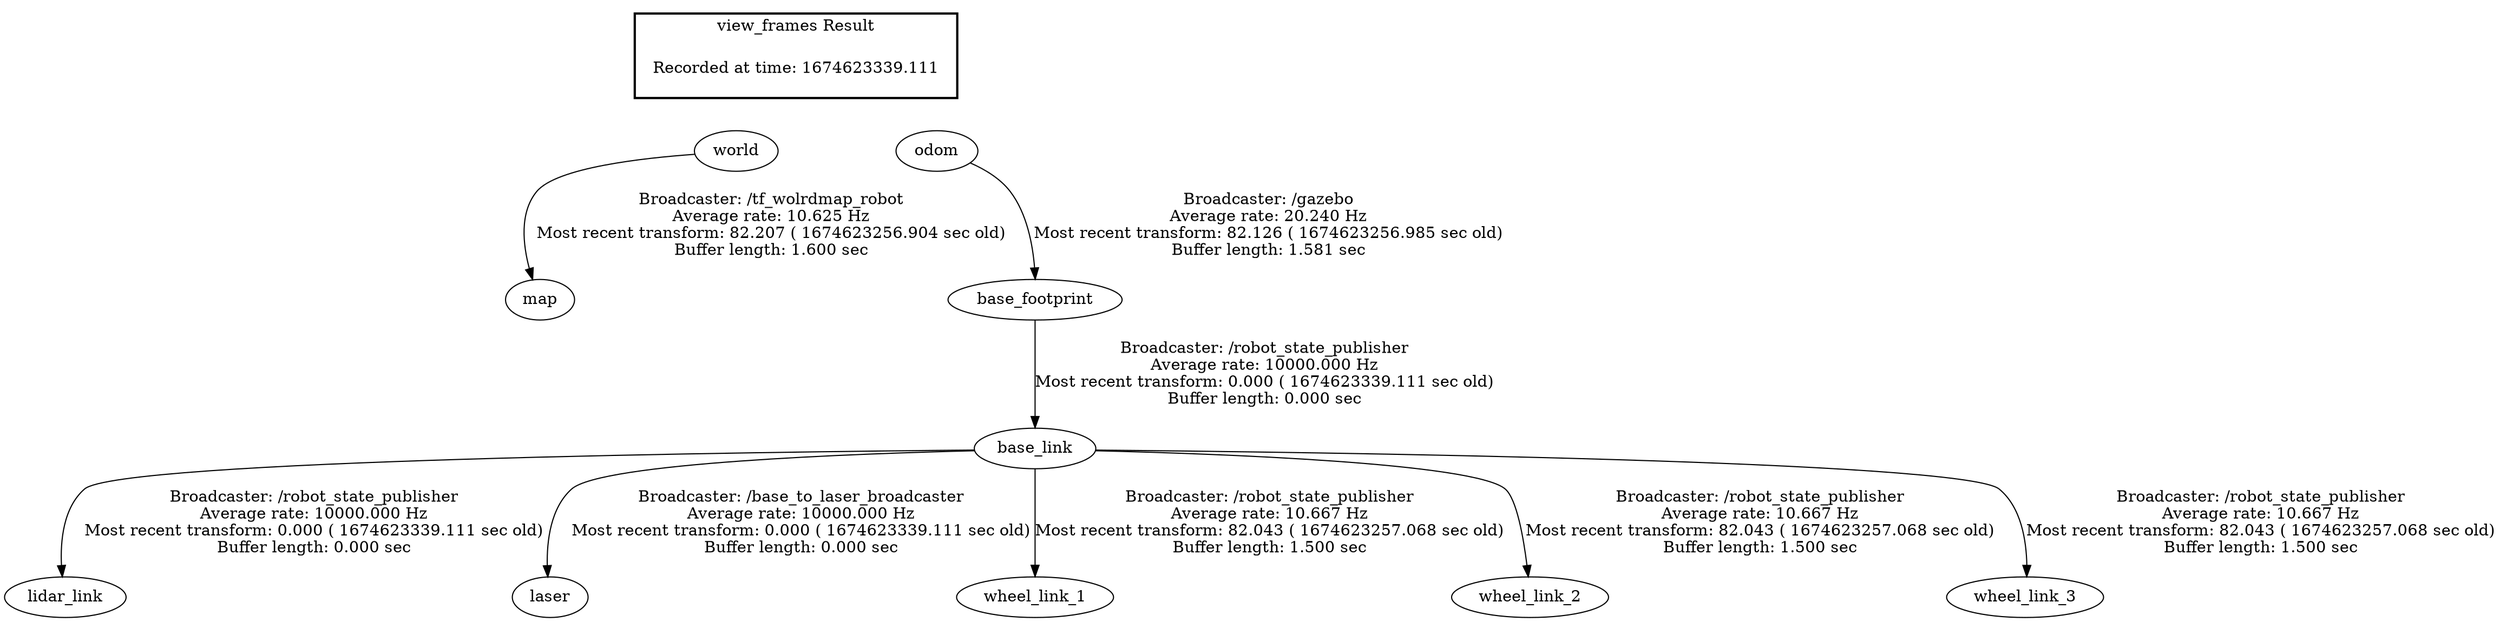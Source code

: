 digraph G {
"world" -> "map"[label="Broadcaster: /tf_wolrdmap_robot\nAverage rate: 10.625 Hz\nMost recent transform: 82.207 ( 1674623256.904 sec old)\nBuffer length: 1.600 sec\n"];
"base_link" -> "lidar_link"[label="Broadcaster: /robot_state_publisher\nAverage rate: 10000.000 Hz\nMost recent transform: 0.000 ( 1674623339.111 sec old)\nBuffer length: 0.000 sec\n"];
"base_footprint" -> "base_link"[label="Broadcaster: /robot_state_publisher\nAverage rate: 10000.000 Hz\nMost recent transform: 0.000 ( 1674623339.111 sec old)\nBuffer length: 0.000 sec\n"];
"odom" -> "base_footprint"[label="Broadcaster: /gazebo\nAverage rate: 20.240 Hz\nMost recent transform: 82.126 ( 1674623256.985 sec old)\nBuffer length: 1.581 sec\n"];
"base_link" -> "laser"[label="Broadcaster: /base_to_laser_broadcaster\nAverage rate: 10000.000 Hz\nMost recent transform: 0.000 ( 1674623339.111 sec old)\nBuffer length: 0.000 sec\n"];
"base_link" -> "wheel_link_1"[label="Broadcaster: /robot_state_publisher\nAverage rate: 10.667 Hz\nMost recent transform: 82.043 ( 1674623257.068 sec old)\nBuffer length: 1.500 sec\n"];
"base_link" -> "wheel_link_2"[label="Broadcaster: /robot_state_publisher\nAverage rate: 10.667 Hz\nMost recent transform: 82.043 ( 1674623257.068 sec old)\nBuffer length: 1.500 sec\n"];
"base_link" -> "wheel_link_3"[label="Broadcaster: /robot_state_publisher\nAverage rate: 10.667 Hz\nMost recent transform: 82.043 ( 1674623257.068 sec old)\nBuffer length: 1.500 sec\n"];
edge [style=invis];
 subgraph cluster_legend { style=bold; color=black; label ="view_frames Result";
"Recorded at time: 1674623339.111"[ shape=plaintext ] ;
 }->"world";
edge [style=invis];
 subgraph cluster_legend { style=bold; color=black; label ="view_frames Result";
"Recorded at time: 1674623339.111"[ shape=plaintext ] ;
 }->"odom";
}